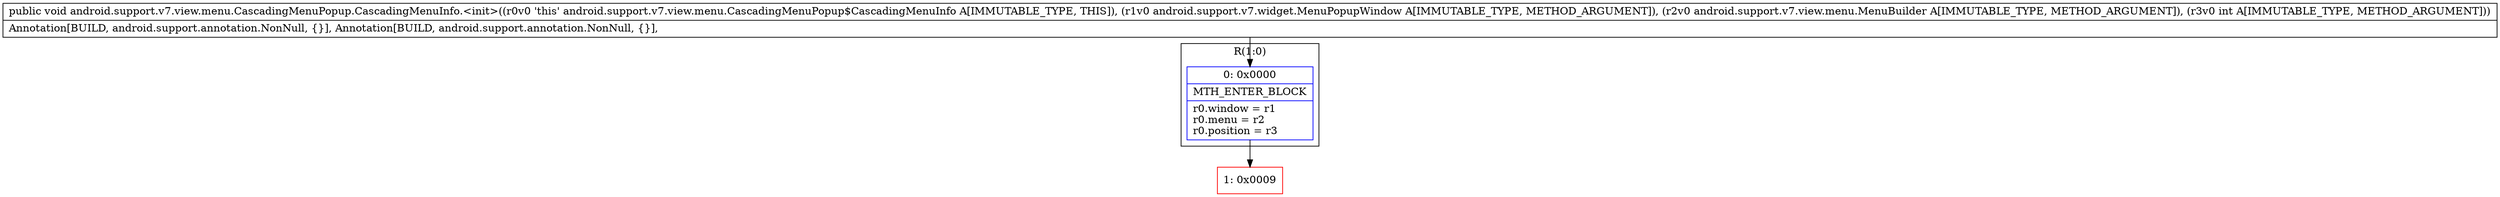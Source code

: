 digraph "CFG forandroid.support.v7.view.menu.CascadingMenuPopup.CascadingMenuInfo.\<init\>(Landroid\/support\/v7\/widget\/MenuPopupWindow;Landroid\/support\/v7\/view\/menu\/MenuBuilder;I)V" {
subgraph cluster_Region_552982479 {
label = "R(1:0)";
node [shape=record,color=blue];
Node_0 [shape=record,label="{0\:\ 0x0000|MTH_ENTER_BLOCK\l|r0.window = r1\lr0.menu = r2\lr0.position = r3\l}"];
}
Node_1 [shape=record,color=red,label="{1\:\ 0x0009}"];
MethodNode[shape=record,label="{public void android.support.v7.view.menu.CascadingMenuPopup.CascadingMenuInfo.\<init\>((r0v0 'this' android.support.v7.view.menu.CascadingMenuPopup$CascadingMenuInfo A[IMMUTABLE_TYPE, THIS]), (r1v0 android.support.v7.widget.MenuPopupWindow A[IMMUTABLE_TYPE, METHOD_ARGUMENT]), (r2v0 android.support.v7.view.menu.MenuBuilder A[IMMUTABLE_TYPE, METHOD_ARGUMENT]), (r3v0 int A[IMMUTABLE_TYPE, METHOD_ARGUMENT]))  | Annotation[BUILD, android.support.annotation.NonNull, \{\}], Annotation[BUILD, android.support.annotation.NonNull, \{\}], \l}"];
MethodNode -> Node_0;
Node_0 -> Node_1;
}

